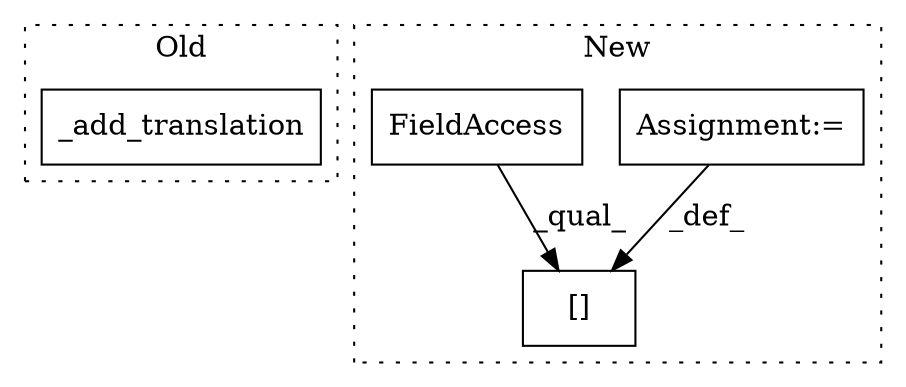 digraph G {
subgraph cluster0 {
1 [label="_add_translation" a="32" s="1840,1860" l="17,1" shape="box"];
label = "Old";
style="dotted";
}
subgraph cluster1 {
2 [label="[]" a="2" s="1623,1643" l="19,1" shape="box"];
3 [label="Assignment:=" a="7" s="1644" l="1" shape="box"];
4 [label="FieldAccess" a="22" s="1623" l="18" shape="box"];
label = "New";
style="dotted";
}
3 -> 2 [label="_def_"];
4 -> 2 [label="_qual_"];
}